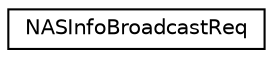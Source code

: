 digraph "Graphical Class Hierarchy"
{
 // LATEX_PDF_SIZE
  edge [fontname="Helvetica",fontsize="10",labelfontname="Helvetica",labelfontsize="10"];
  node [fontname="Helvetica",fontsize="10",shape=record];
  rankdir="LR";
  Node0 [label="NASInfoBroadcastReq",height=0.2,width=0.4,color="black", fillcolor="white", style="filled",URL="$structNASInfoBroadcastReq.html",tooltip=" "];
}
